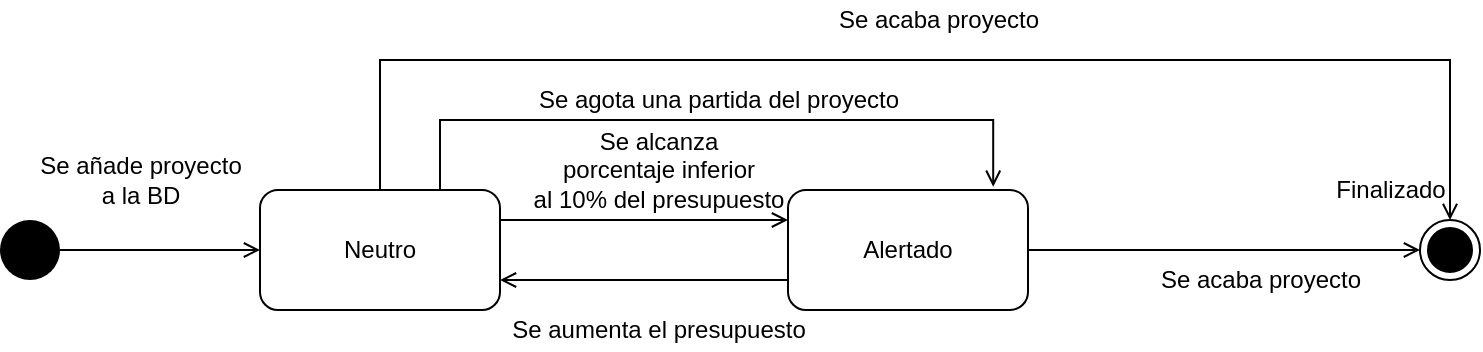 <mxfile version="13.10.6" type="google"><diagram id="n1HhUvRZE5yCNjxBvzq0" name="Page-1"><mxGraphModel dx="898" dy="482" grid="1" gridSize="10" guides="1" tooltips="1" connect="1" arrows="1" fold="1" page="1" pageScale="1" pageWidth="827" pageHeight="1169" math="0" shadow="0"><root><mxCell id="0"/><mxCell id="1" parent="0"/><mxCell id="h3nYh3cCDZ-y3YYpt2G_-1" style="edgeStyle=orthogonalEdgeStyle;rounded=0;orthogonalLoop=1;jettySize=auto;html=1;endArrow=open;endFill=0;" edge="1" parent="1" source="h3nYh3cCDZ-y3YYpt2G_-2"><mxGeometry relative="1" as="geometry"><mxPoint x="150" y="255.0" as="targetPoint"/></mxGeometry></mxCell><mxCell id="h3nYh3cCDZ-y3YYpt2G_-2" value="" style="ellipse;fillColor=#000000;strokeColor=none;" vertex="1" parent="1"><mxGeometry x="20" y="240" width="30" height="30" as="geometry"/></mxCell><mxCell id="h3nYh3cCDZ-y3YYpt2G_-3" value="" style="ellipse;html=1;shape=endState;fillColor=#000000;strokeColor=#000000;" vertex="1" parent="1"><mxGeometry x="730" y="240" width="30" height="30" as="geometry"/></mxCell><mxCell id="h3nYh3cCDZ-y3YYpt2G_-4" value="Se añade proyecto&lt;br&gt;a la BD" style="text;html=1;align=center;verticalAlign=middle;resizable=0;points=[];autosize=1;" vertex="1" parent="1"><mxGeometry x="30" y="205" width="120" height="30" as="geometry"/></mxCell><mxCell id="h3nYh3cCDZ-y3YYpt2G_-5" value="Finalizado" style="text;html=1;align=center;verticalAlign=middle;resizable=0;points=[];autosize=1;" vertex="1" parent="1"><mxGeometry x="680" y="215" width="70" height="20" as="geometry"/></mxCell><mxCell id="h3nYh3cCDZ-y3YYpt2G_-8" value="Se acaba proyecto" style="text;html=1;align=center;verticalAlign=middle;resizable=0;points=[];autosize=1;" vertex="1" parent="1"><mxGeometry x="590" y="260" width="120" height="20" as="geometry"/></mxCell><mxCell id="h3nYh3cCDZ-y3YYpt2G_-9" style="rounded=0;orthogonalLoop=1;jettySize=auto;html=1;exitX=1;exitY=0.25;exitDx=0;exitDy=0;entryX=0;entryY=0.25;entryDx=0;entryDy=0;endArrow=open;endFill=0;" edge="1" parent="1" source="h3nYh3cCDZ-y3YYpt2G_-10" target="h3nYh3cCDZ-y3YYpt2G_-13"><mxGeometry relative="1" as="geometry"/></mxCell><mxCell id="h3nYh3cCDZ-y3YYpt2G_-28" style="edgeStyle=orthogonalEdgeStyle;rounded=0;orthogonalLoop=1;jettySize=auto;html=1;exitX=0.5;exitY=0;exitDx=0;exitDy=0;endArrow=open;endFill=0;" edge="1" parent="1" source="h3nYh3cCDZ-y3YYpt2G_-10" target="h3nYh3cCDZ-y3YYpt2G_-3"><mxGeometry relative="1" as="geometry"><Array as="points"><mxPoint x="210" y="160"/><mxPoint x="745" y="160"/></Array></mxGeometry></mxCell><mxCell id="h3nYh3cCDZ-y3YYpt2G_-35" style="edgeStyle=orthogonalEdgeStyle;rounded=0;orthogonalLoop=1;jettySize=auto;html=1;exitX=0.75;exitY=0;exitDx=0;exitDy=0;entryX=0.855;entryY=-0.027;entryDx=0;entryDy=0;entryPerimeter=0;endArrow=open;endFill=0;" edge="1" parent="1" source="h3nYh3cCDZ-y3YYpt2G_-10" target="h3nYh3cCDZ-y3YYpt2G_-13"><mxGeometry relative="1" as="geometry"><Array as="points"><mxPoint x="240" y="190"/><mxPoint x="517" y="190"/></Array></mxGeometry></mxCell><mxCell id="h3nYh3cCDZ-y3YYpt2G_-10" value="Neutro" style="rounded=1;whiteSpace=wrap;html=1;" vertex="1" parent="1"><mxGeometry x="150" y="225" width="120" height="60" as="geometry"/></mxCell><mxCell id="h3nYh3cCDZ-y3YYpt2G_-31" style="edgeStyle=orthogonalEdgeStyle;rounded=0;orthogonalLoop=1;jettySize=auto;html=1;exitX=1;exitY=0.5;exitDx=0;exitDy=0;entryX=0;entryY=0.5;entryDx=0;entryDy=0;endArrow=open;endFill=0;" edge="1" parent="1" source="h3nYh3cCDZ-y3YYpt2G_-13" target="h3nYh3cCDZ-y3YYpt2G_-3"><mxGeometry relative="1" as="geometry"/></mxCell><mxCell id="h3nYh3cCDZ-y3YYpt2G_-32" style="edgeStyle=orthogonalEdgeStyle;rounded=0;orthogonalLoop=1;jettySize=auto;html=1;exitX=0;exitY=0.75;exitDx=0;exitDy=0;entryX=1;entryY=0.75;entryDx=0;entryDy=0;endArrow=open;endFill=0;" edge="1" parent="1" source="h3nYh3cCDZ-y3YYpt2G_-13" target="h3nYh3cCDZ-y3YYpt2G_-10"><mxGeometry relative="1" as="geometry"/></mxCell><mxCell id="h3nYh3cCDZ-y3YYpt2G_-13" value="Alertado" style="rounded=1;whiteSpace=wrap;html=1;" vertex="1" parent="1"><mxGeometry x="414" y="225" width="120" height="60" as="geometry"/></mxCell><mxCell id="h3nYh3cCDZ-y3YYpt2G_-21" value="Se alcanza&lt;br&gt;porcentaje inferior&lt;br&gt;al 10% del presupuesto" style="text;html=1;align=center;verticalAlign=middle;resizable=0;points=[];autosize=1;" vertex="1" parent="1"><mxGeometry x="279" y="190" width="140" height="50" as="geometry"/></mxCell><mxCell id="h3nYh3cCDZ-y3YYpt2G_-33" value="Se aumenta el presupuesto" style="text;html=1;align=center;verticalAlign=middle;resizable=0;points=[];autosize=1;" vertex="1" parent="1"><mxGeometry x="269" y="285" width="160" height="20" as="geometry"/></mxCell><mxCell id="h3nYh3cCDZ-y3YYpt2G_-34" value="Se acaba proyecto" style="text;html=1;align=center;verticalAlign=middle;resizable=0;points=[];autosize=1;" vertex="1" parent="1"><mxGeometry x="429" y="130" width="120" height="20" as="geometry"/></mxCell><mxCell id="h3nYh3cCDZ-y3YYpt2G_-38" value="Se agota una partida del proyecto" style="text;html=1;align=center;verticalAlign=middle;resizable=0;points=[];autosize=1;" vertex="1" parent="1"><mxGeometry x="279" y="170" width="200" height="20" as="geometry"/></mxCell></root></mxGraphModel></diagram></mxfile>